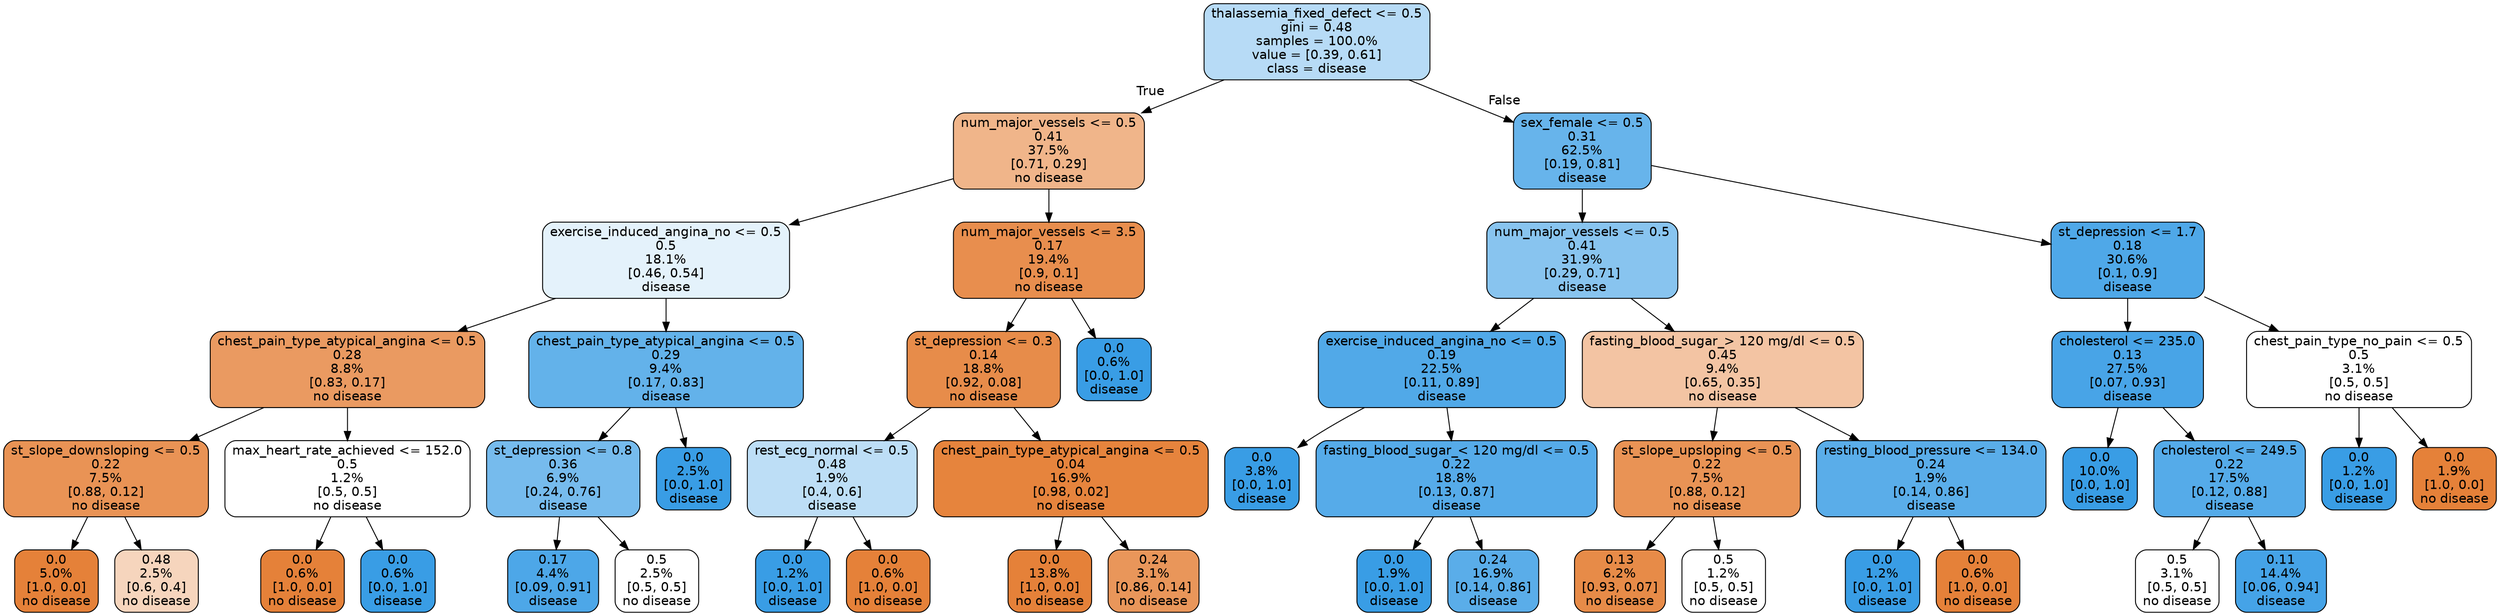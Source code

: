 digraph Tree {
node [shape=box, style="filled, rounded", color="black", fontname=helvetica] ;
edge [fontname=helvetica] ;
0 [label="thalassemia_fixed_defect <= 0.5\ngini = 0.48\nsamples = 100.0%\nvalue = [0.39, 0.61]\nclass = disease", fillcolor="#b7dbf6"] ;
1 [label="num_major_vessels <= 0.5\n0.41\n37.5%\n[0.71, 0.29]\nno disease", fillcolor="#f0b58a"] ;
0 -> 1 [labeldistance=2.5, labelangle=45, headlabel="True"] ;
2 [label="exercise_induced_angina_no <= 0.5\n0.5\n18.1%\n[0.46, 0.54]\ndisease", fillcolor="#e4f2fb"] ;
1 -> 2 ;
3 [label="chest_pain_type_atypical_angina <= 0.5\n0.28\n8.8%\n[0.83, 0.17]\nno disease", fillcolor="#ea9a61"] ;
2 -> 3 ;
4 [label="st_slope_downsloping <= 0.5\n0.22\n7.5%\n[0.88, 0.12]\nno disease", fillcolor="#e99355"] ;
3 -> 4 ;
5 [label="0.0\n5.0%\n[1.0, 0.0]\nno disease", fillcolor="#e58139"] ;
4 -> 5 ;
6 [label="0.48\n2.5%\n[0.6, 0.4]\nno disease", fillcolor="#f6d5bd"] ;
4 -> 6 ;
7 [label="max_heart_rate_achieved <= 152.0\n0.5\n1.2%\n[0.5, 0.5]\nno disease", fillcolor="#ffffff"] ;
3 -> 7 ;
8 [label="0.0\n0.6%\n[1.0, 0.0]\nno disease", fillcolor="#e58139"] ;
7 -> 8 ;
9 [label="0.0\n0.6%\n[0.0, 1.0]\ndisease", fillcolor="#399de5"] ;
7 -> 9 ;
10 [label="chest_pain_type_atypical_angina <= 0.5\n0.29\n9.4%\n[0.17, 0.83]\ndisease", fillcolor="#63b2ea"] ;
2 -> 10 ;
11 [label="st_depression <= 0.8\n0.36\n6.9%\n[0.24, 0.76]\ndisease", fillcolor="#76bbed"] ;
10 -> 11 ;
12 [label="0.17\n4.4%\n[0.09, 0.91]\ndisease", fillcolor="#4da7e8"] ;
11 -> 12 ;
13 [label="0.5\n2.5%\n[0.5, 0.5]\nno disease", fillcolor="#ffffff"] ;
11 -> 13 ;
14 [label="0.0\n2.5%\n[0.0, 1.0]\ndisease", fillcolor="#399de5"] ;
10 -> 14 ;
15 [label="num_major_vessels <= 3.5\n0.17\n19.4%\n[0.9, 0.1]\nno disease", fillcolor="#e88e4e"] ;
1 -> 15 ;
16 [label="st_depression <= 0.3\n0.14\n18.8%\n[0.92, 0.08]\nno disease", fillcolor="#e78c4a"] ;
15 -> 16 ;
17 [label="rest_ecg_normal <= 0.5\n0.48\n1.9%\n[0.4, 0.6]\ndisease", fillcolor="#bddef6"] ;
16 -> 17 ;
18 [label="0.0\n1.2%\n[0.0, 1.0]\ndisease", fillcolor="#399de5"] ;
17 -> 18 ;
19 [label="0.0\n0.6%\n[1.0, 0.0]\nno disease", fillcolor="#e58139"] ;
17 -> 19 ;
20 [label="chest_pain_type_atypical_angina <= 0.5\n0.04\n16.9%\n[0.98, 0.02]\nno disease", fillcolor="#e6843d"] ;
16 -> 20 ;
21 [label="0.0\n13.8%\n[1.0, 0.0]\nno disease", fillcolor="#e58139"] ;
20 -> 21 ;
22 [label="0.24\n3.1%\n[0.86, 0.14]\nno disease", fillcolor="#e9965a"] ;
20 -> 22 ;
23 [label="0.0\n0.6%\n[0.0, 1.0]\ndisease", fillcolor="#399de5"] ;
15 -> 23 ;
24 [label="sex_female <= 0.5\n0.31\n62.5%\n[0.19, 0.81]\ndisease", fillcolor="#67b4eb"] ;
0 -> 24 [labeldistance=2.5, labelangle=-45, headlabel="False"] ;
25 [label="num_major_vessels <= 0.5\n0.41\n31.9%\n[0.29, 0.71]\ndisease", fillcolor="#88c4ef"] ;
24 -> 25 ;
26 [label="exercise_induced_angina_no <= 0.5\n0.19\n22.5%\n[0.11, 0.89]\ndisease", fillcolor="#51a9e8"] ;
25 -> 26 ;
27 [label="0.0\n3.8%\n[0.0, 1.0]\ndisease", fillcolor="#399de5"] ;
26 -> 27 ;
28 [label="fasting_blood_sugar_< 120 mg/dl <= 0.5\n0.22\n18.8%\n[0.13, 0.87]\ndisease", fillcolor="#56abe9"] ;
26 -> 28 ;
29 [label="0.0\n1.9%\n[0.0, 1.0]\ndisease", fillcolor="#399de5"] ;
28 -> 29 ;
30 [label="0.24\n16.9%\n[0.14, 0.86]\ndisease", fillcolor="#5aade9"] ;
28 -> 30 ;
31 [label="fasting_blood_sugar_> 120 mg/dl <= 0.5\n0.45\n9.4%\n[0.65, 0.35]\nno disease", fillcolor="#f3c4a3"] ;
25 -> 31 ;
32 [label="st_slope_upsloping <= 0.5\n0.22\n7.5%\n[0.88, 0.12]\nno disease", fillcolor="#e99355"] ;
31 -> 32 ;
33 [label="0.13\n6.2%\n[0.93, 0.07]\nno disease", fillcolor="#e78b48"] ;
32 -> 33 ;
34 [label="0.5\n1.2%\n[0.5, 0.5]\nno disease", fillcolor="#ffffff"] ;
32 -> 34 ;
35 [label="resting_blood_pressure <= 134.0\n0.24\n1.9%\n[0.14, 0.86]\ndisease", fillcolor="#5aade9"] ;
31 -> 35 ;
36 [label="0.0\n1.2%\n[0.0, 1.0]\ndisease", fillcolor="#399de5"] ;
35 -> 36 ;
37 [label="0.0\n0.6%\n[1.0, 0.0]\nno disease", fillcolor="#e58139"] ;
35 -> 37 ;
38 [label="st_depression <= 1.7\n0.18\n30.6%\n[0.1, 0.9]\ndisease", fillcolor="#4fa8e8"] ;
24 -> 38 ;
39 [label="cholesterol <= 235.0\n0.13\n27.5%\n[0.07, 0.93]\ndisease", fillcolor="#48a4e7"] ;
38 -> 39 ;
40 [label="0.0\n10.0%\n[0.0, 1.0]\ndisease", fillcolor="#399de5"] ;
39 -> 40 ;
41 [label="cholesterol <= 249.5\n0.22\n17.5%\n[0.12, 0.88]\ndisease", fillcolor="#55abe9"] ;
39 -> 41 ;
42 [label="0.5\n3.1%\n[0.5, 0.5]\nno disease", fillcolor="#ffffff"] ;
41 -> 42 ;
43 [label="0.11\n14.4%\n[0.06, 0.94]\ndisease", fillcolor="#45a3e7"] ;
41 -> 43 ;
44 [label="chest_pain_type_no_pain <= 0.5\n0.5\n3.1%\n[0.5, 0.5]\nno disease", fillcolor="#ffffff"] ;
38 -> 44 ;
45 [label="0.0\n1.2%\n[0.0, 1.0]\ndisease", fillcolor="#399de5"] ;
44 -> 45 ;
46 [label="0.0\n1.9%\n[1.0, 0.0]\nno disease", fillcolor="#e58139"] ;
44 -> 46 ;
}